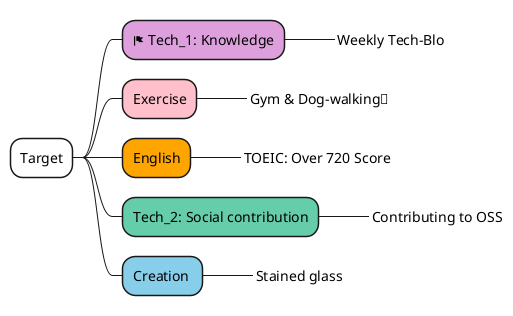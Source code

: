 @startmindmap
*[#white] Target
**[#plum] <&flag> Tech_1: Knowledge
***_ Weekly Tech-Blo
**[#pink] Exercise
***_ Gym & Dog-walking🐶
**[#orange] English
***_ TOEIC: Over 720 Score
**[#mediumaquamarine] Tech_2: Social contribution
***_ Contributing to OSS
**[#skyblue] Creation 
***_ Stained glass
@endmindmap
